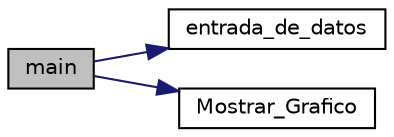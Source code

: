 digraph "main"
{
 // LATEX_PDF_SIZE
  edge [fontname="Helvetica",fontsize="10",labelfontname="Helvetica",labelfontsize="10"];
  node [fontname="Helvetica",fontsize="10",shape=record];
  rankdir="LR";
  Node1 [label="main",height=0.2,width=0.4,color="black", fillcolor="grey75", style="filled", fontcolor="black",tooltip=" "];
  Node1 -> Node2 [color="midnightblue",fontsize="10",style="solid",fontname="Helvetica"];
  Node2 [label="entrada_de_datos",height=0.2,width=0.4,color="black", fillcolor="white", style="filled",URL="$_graficar_8c.html#aaf815c4a62225eb754065be050088630",tooltip="Ingreso de datos por el usuario"];
  Node1 -> Node3 [color="midnightblue",fontsize="10",style="solid",fontname="Helvetica"];
  Node3 [label="Mostrar_Grafico",height=0.2,width=0.4,color="black", fillcolor="white", style="filled",URL="$_graficar_8c.html#ade7fed06e58d4bc24c22fae18ccb46dd",tooltip="Grafica las coordenadas del archivo temData."];
}

